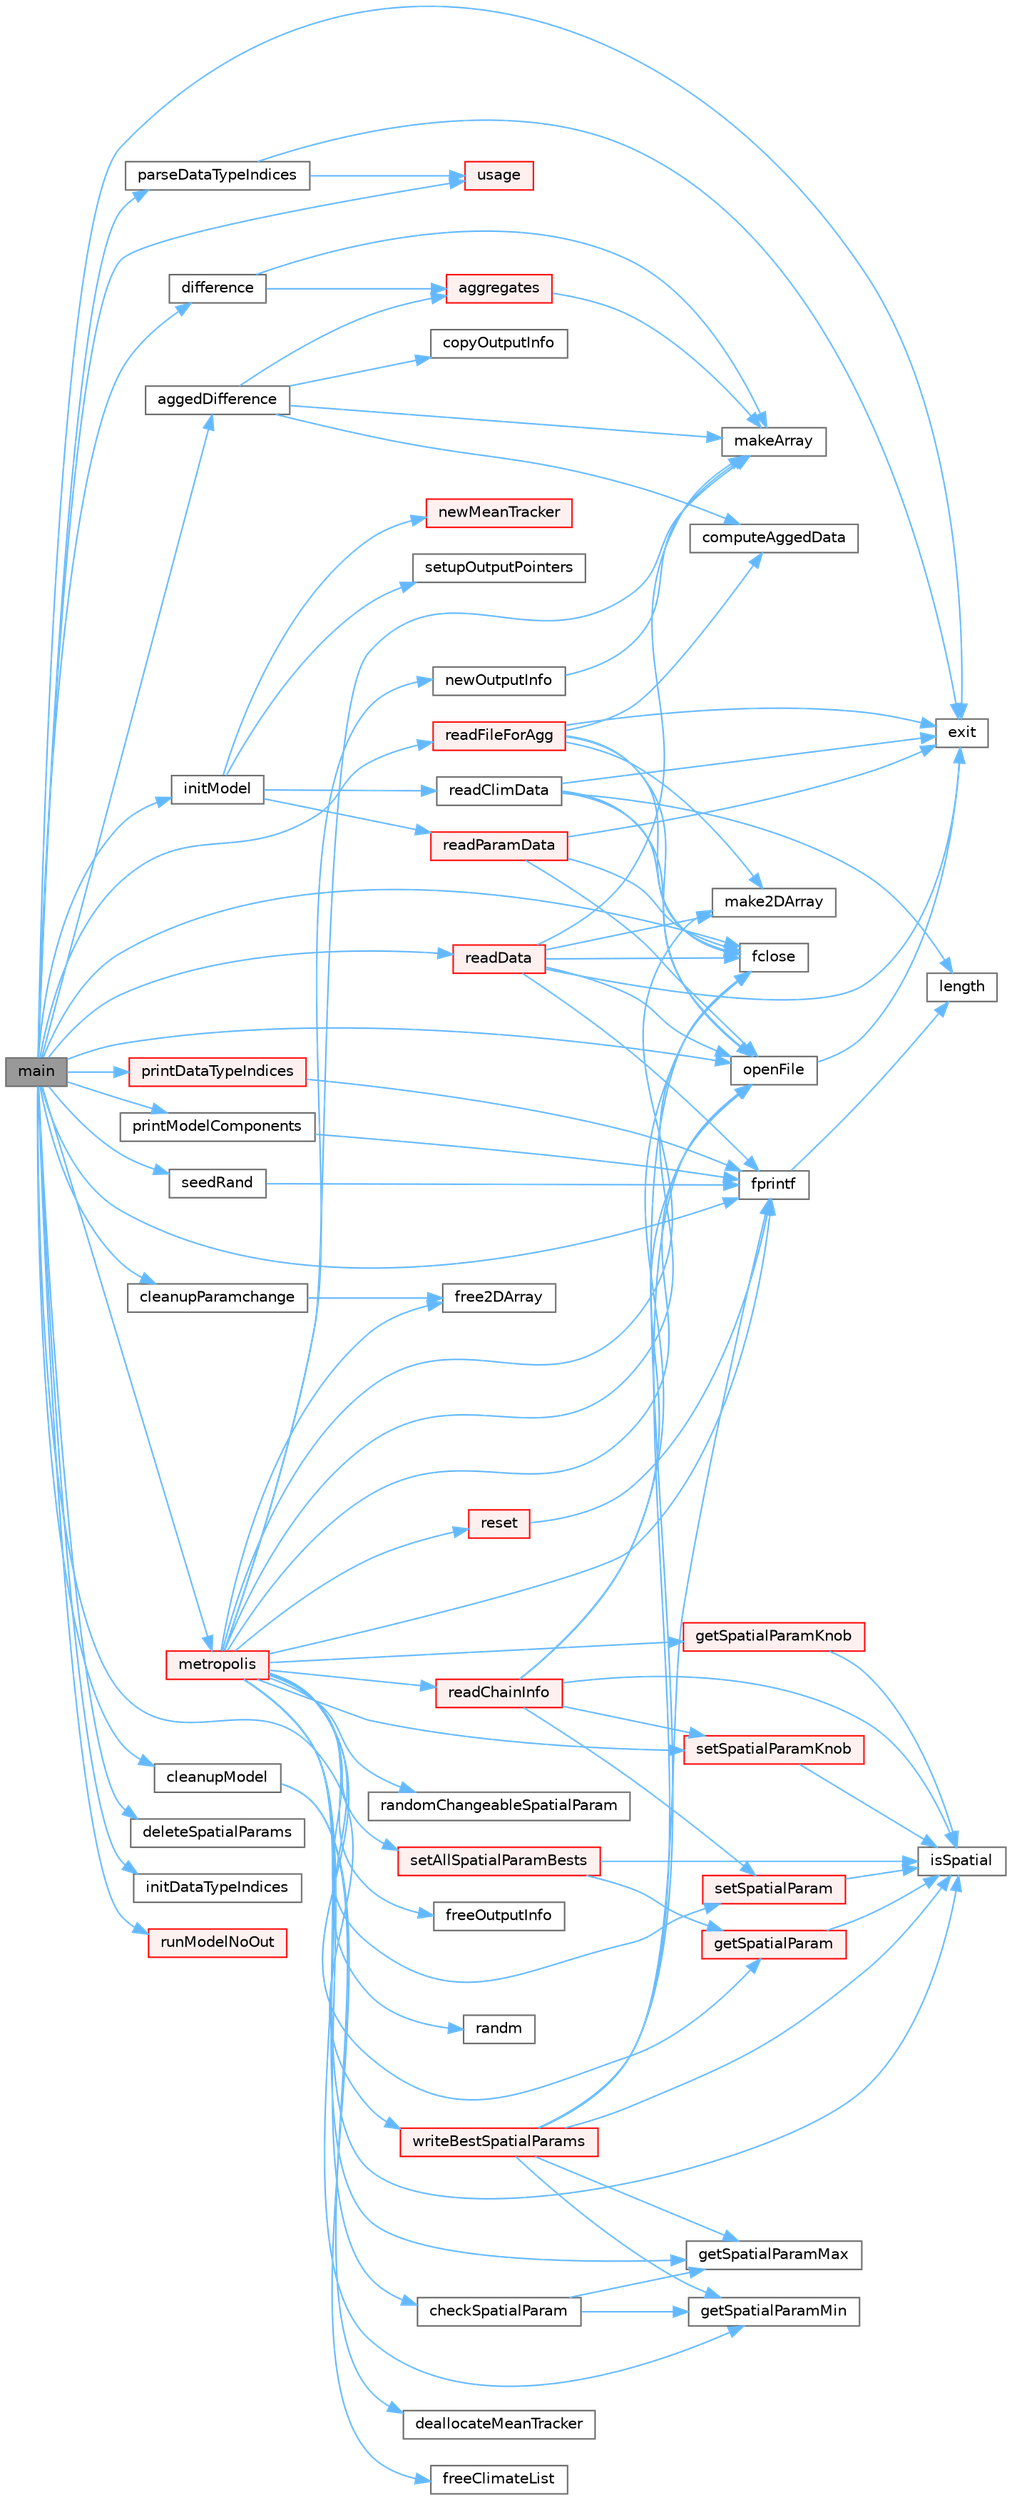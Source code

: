digraph "main"
{
 // LATEX_PDF_SIZE
  bgcolor="transparent";
  edge [fontname=Helvetica,fontsize=10,labelfontname=Helvetica,labelfontsize=10];
  node [fontname=Helvetica,fontsize=10,shape=box,height=0.2,width=0.4];
  rankdir="LR";
  Node1 [id="Node000001",label="main",height=0.2,width=0.4,color="gray40", fillcolor="grey60", style="filled", fontcolor="black",tooltip=" "];
  Node1 -> Node2 [id="edge1_Node000001_Node000002",color="steelblue1",style="solid",tooltip=" "];
  Node2 [id="Node000002",label="aggedDifference",height=0.2,width=0.4,color="grey40", fillcolor="white", style="filled",URL="$d7/d0b/paramchange_8c.html#aaf4a74406a3f1ef2212c05de076571a9",tooltip=" "];
  Node2 -> Node3 [id="edge2_Node000002_Node000003",color="steelblue1",style="solid",tooltip=" "];
  Node3 [id="Node000003",label="aggregates",height=0.2,width=0.4,color="red", fillcolor="#FFF0F0", style="filled",URL="$d7/d0b/paramchange_8c.html#a5149a58f135f318f2fc444287457cbcb",tooltip=" "];
  Node3 -> Node4 [id="edge3_Node000003_Node000004",color="steelblue1",style="solid",tooltip=" "];
  Node4 [id="Node000004",label="makeArray",height=0.2,width=0.4,color="grey40", fillcolor="white", style="filled",URL="$d9/dae/_s_i_p_n_e_topts_in_2util_8c.html#a21c26b5db93cc2c6817b9a953683280f",tooltip=" "];
  Node2 -> Node6 [id="edge4_Node000002_Node000006",color="steelblue1",style="solid",tooltip=" "];
  Node6 [id="Node000006",label="computeAggedData",height=0.2,width=0.4,color="grey40", fillcolor="white", style="filled",URL="$d7/d0b/paramchange_8c.html#ad221c501372d00e63f0b38fe0b3fc294",tooltip=" "];
  Node2 -> Node7 [id="edge5_Node000002_Node000007",color="steelblue1",style="solid",tooltip=" "];
  Node7 [id="Node000007",label="copyOutputInfo",height=0.2,width=0.4,color="grey40", fillcolor="white", style="filled",URL="$d7/d0b/paramchange_8c.html#a8590e6a4e09c79942a5ce0933218c083",tooltip=" "];
  Node2 -> Node4 [id="edge6_Node000002_Node000004",color="steelblue1",style="solid",tooltip=" "];
  Node1 -> Node8 [id="edge7_Node000001_Node000008",color="steelblue1",style="solid",tooltip=" "];
  Node8 [id="Node000008",label="cleanupModel",height=0.2,width=0.4,color="grey40", fillcolor="white", style="filled",URL="$d7/d63/sipnetv_jan2007_8c.html#a08ec54c820e36b47473164178295a1a8",tooltip=" "];
  Node8 -> Node9 [id="edge8_Node000008_Node000009",color="steelblue1",style="solid",tooltip=" "];
  Node9 [id="Node000009",label="deallocateMeanTracker",height=0.2,width=0.4,color="grey40", fillcolor="white", style="filled",URL="$d5/d1f/runmean_8c.html#ac19d52df9855de7455e094c7d9b11e79",tooltip=" "];
  Node8 -> Node10 [id="edge9_Node000008_Node000010",color="steelblue1",style="solid",tooltip=" "];
  Node10 [id="Node000010",label="freeClimateList",height=0.2,width=0.4,color="grey40", fillcolor="white", style="filled",URL="$d7/d63/sipnetv_jan2007_8c.html#ab780d817ab18239d11a00ce186690aac",tooltip=" "];
  Node1 -> Node11 [id="edge10_Node000001_Node000011",color="steelblue1",style="solid",tooltip=" "];
  Node11 [id="Node000011",label="cleanupParamchange",height=0.2,width=0.4,color="grey40", fillcolor="white", style="filled",URL="$d7/d0b/paramchange_8c.html#ac6075d51cb0a0e3ba11a6e6b45c885cd",tooltip=" "];
  Node11 -> Node12 [id="edge11_Node000011_Node000012",color="steelblue1",style="solid",tooltip=" "];
  Node12 [id="Node000012",label="free2DArray",height=0.2,width=0.4,color="grey40", fillcolor="white", style="filled",URL="$d9/dae/_s_i_p_n_e_topts_in_2util_8c.html#a7611ac8af983ccdaaadddb7de7b53c2b",tooltip=" "];
  Node1 -> Node13 [id="edge12_Node000001_Node000013",color="steelblue1",style="solid",tooltip=" "];
  Node13 [id="Node000013",label="deleteSpatialParams",height=0.2,width=0.4,color="grey40", fillcolor="white", style="filled",URL="$d7/dd8/_s_i_p_n_e_topts_in_2spatial_params_8c.html#a404edabdefb1ee943ba2b58f9c0dac37",tooltip=" "];
  Node1 -> Node14 [id="edge13_Node000001_Node000014",color="steelblue1",style="solid",tooltip=" "];
  Node14 [id="Node000014",label="difference",height=0.2,width=0.4,color="grey40", fillcolor="white", style="filled",URL="$d7/d0b/paramchange_8c.html#a56e529386e650868ae87f72ab581a108",tooltip=" "];
  Node14 -> Node3 [id="edge14_Node000014_Node000003",color="steelblue1",style="solid",tooltip=" "];
  Node14 -> Node4 [id="edge15_Node000014_Node000004",color="steelblue1",style="solid",tooltip=" "];
  Node1 -> Node15 [id="edge16_Node000001_Node000015",color="steelblue1",style="solid",tooltip=" "];
  Node15 [id="Node000015",label="exit",height=0.2,width=0.4,color="grey40", fillcolor="white", style="filled",URL="$da/d39/exit_handler_8c.html#a7b17e5913b7dff48eec9ba3976ccfd3c",tooltip=" "];
  Node1 -> Node16 [id="edge17_Node000001_Node000016",color="steelblue1",style="solid",tooltip=" "];
  Node16 [id="Node000016",label="fclose",height=0.2,width=0.4,color="grey40", fillcolor="white", style="filled",URL="$de/d55/preprocess_2climsteps_8m.html#a09890cf585bffdc75d5810e054f62779",tooltip=" "];
  Node1 -> Node17 [id="edge18_Node000001_Node000017",color="steelblue1",style="solid",tooltip=" "];
  Node17 [id="Node000017",label="fprintf",height=0.2,width=0.4,color="grey40", fillcolor="white", style="filled",URL="$db/d38/splitdata_8m.html#a1b55763cc205d6b6f157eefb24e20e4c",tooltip=" "];
  Node17 -> Node18 [id="edge19_Node000017_Node000018",color="steelblue1",style="solid",tooltip=" "];
  Node18 [id="Node000018",label="length",height=0.2,width=0.4,color="grey40", fillcolor="white", style="filled",URL="$d9/dce/daylen_8m.html#a86e0024c249e4a09333409ec56451e1e",tooltip=" "];
  Node1 -> Node19 [id="edge20_Node000001_Node000019",color="steelblue1",style="solid",tooltip=" "];
  Node19 [id="Node000019",label="initDataTypeIndices",height=0.2,width=0.4,color="grey40", fillcolor="white", style="filled",URL="$dc/db2/_s_i_p_n_e_topts_in_2ml-metrorun_8c.html#a02c81e3a12dadf2d7ed0ffed9f3e21f6",tooltip=" "];
  Node1 -> Node20 [id="edge21_Node000001_Node000020",color="steelblue1",style="solid",tooltip=" "];
  Node20 [id="Node000020",label="initModel",height=0.2,width=0.4,color="grey40", fillcolor="white", style="filled",URL="$d7/d63/sipnetv_jan2007_8c.html#aab8396814fda2fdceeb284a7dca28fae",tooltip=" "];
  Node20 -> Node21 [id="edge22_Node000020_Node000021",color="steelblue1",style="solid",tooltip=" "];
  Node21 [id="Node000021",label="newMeanTracker",height=0.2,width=0.4,color="red", fillcolor="#FFF0F0", style="filled",URL="$d5/d1f/runmean_8c.html#a05982cf71148e3b1c4d8a2a14e0c93ab",tooltip=" "];
  Node20 -> Node23 [id="edge23_Node000020_Node000023",color="steelblue1",style="solid",tooltip=" "];
  Node23 [id="Node000023",label="readClimData",height=0.2,width=0.4,color="grey40", fillcolor="white", style="filled",URL="$d7/d63/sipnetv_jan2007_8c.html#a7f73f9d495f52b35feaaaf9a471370ae",tooltip=" "];
  Node23 -> Node15 [id="edge24_Node000023_Node000015",color="steelblue1",style="solid",tooltip=" "];
  Node23 -> Node16 [id="edge25_Node000023_Node000016",color="steelblue1",style="solid",tooltip=" "];
  Node23 -> Node18 [id="edge26_Node000023_Node000018",color="steelblue1",style="solid",tooltip=" "];
  Node23 -> Node24 [id="edge27_Node000023_Node000024",color="steelblue1",style="solid",tooltip=" "];
  Node24 [id="Node000024",label="openFile",height=0.2,width=0.4,color="grey40", fillcolor="white", style="filled",URL="$d9/d0c/bintotxt_8c.html#a043eed78149456a0cf4a77a71a6e340b",tooltip=" "];
  Node24 -> Node15 [id="edge28_Node000024_Node000015",color="steelblue1",style="solid",tooltip=" "];
  Node20 -> Node25 [id="edge29_Node000020_Node000025",color="steelblue1",style="solid",tooltip=" "];
  Node25 [id="Node000025",label="readParamData",height=0.2,width=0.4,color="red", fillcolor="#FFF0F0", style="filled",URL="$d7/d63/sipnetv_jan2007_8c.html#a28969b6887eee8f92820233b3738e879",tooltip=" "];
  Node25 -> Node15 [id="edge30_Node000025_Node000015",color="steelblue1",style="solid",tooltip=" "];
  Node25 -> Node16 [id="edge31_Node000025_Node000016",color="steelblue1",style="solid",tooltip=" "];
  Node25 -> Node24 [id="edge32_Node000025_Node000024",color="steelblue1",style="solid",tooltip=" "];
  Node20 -> Node31 [id="edge33_Node000020_Node000031",color="steelblue1",style="solid",tooltip=" "];
  Node31 [id="Node000031",label="setupOutputPointers",height=0.2,width=0.4,color="grey40", fillcolor="white", style="filled",URL="$d7/d63/sipnetv_jan2007_8c.html#a71bf09e1fcb91e2c9943759635f763f0",tooltip=" "];
  Node1 -> Node32 [id="edge34_Node000001_Node000032",color="steelblue1",style="solid",tooltip=" "];
  Node32 [id="Node000032",label="metropolis",height=0.2,width=0.4,color="red", fillcolor="#FFF0F0", style="filled",URL="$d8/dd3/ml-metro5_8c.html#a3ba3195b055454f19d59a8751dde2058",tooltip=" "];
  Node32 -> Node33 [id="edge35_Node000032_Node000033",color="steelblue1",style="solid",tooltip=" "];
  Node33 [id="Node000033",label="checkSpatialParam",height=0.2,width=0.4,color="grey40", fillcolor="white", style="filled",URL="$d7/dd8/_s_i_p_n_e_topts_in_2spatial_params_8c.html#af80c34506d70fea40b26a5f33acec36b",tooltip=" "];
  Node33 -> Node34 [id="edge36_Node000033_Node000034",color="steelblue1",style="solid",tooltip=" "];
  Node34 [id="Node000034",label="getSpatialParamMax",height=0.2,width=0.4,color="grey40", fillcolor="white", style="filled",URL="$d7/dd8/_s_i_p_n_e_topts_in_2spatial_params_8c.html#a696f50b02206ae689549f1192f617cee",tooltip=" "];
  Node33 -> Node35 [id="edge37_Node000033_Node000035",color="steelblue1",style="solid",tooltip=" "];
  Node35 [id="Node000035",label="getSpatialParamMin",height=0.2,width=0.4,color="grey40", fillcolor="white", style="filled",URL="$d7/dd8/_s_i_p_n_e_topts_in_2spatial_params_8c.html#af17b7d53571217e6a8ef835e21843c40",tooltip=" "];
  Node32 -> Node16 [id="edge38_Node000032_Node000016",color="steelblue1",style="solid",tooltip=" "];
  Node32 -> Node17 [id="edge39_Node000032_Node000017",color="steelblue1",style="solid",tooltip=" "];
  Node32 -> Node12 [id="edge40_Node000032_Node000012",color="steelblue1",style="solid",tooltip=" "];
  Node32 -> Node36 [id="edge41_Node000032_Node000036",color="steelblue1",style="solid",tooltip=" "];
  Node36 [id="Node000036",label="freeOutputInfo",height=0.2,width=0.4,color="grey40", fillcolor="white", style="filled",URL="$d7/d0b/paramchange_8c.html#abdf74e5a817db25f73396354747b4f89",tooltip=" "];
  Node32 -> Node37 [id="edge42_Node000032_Node000037",color="steelblue1",style="solid",tooltip=" "];
  Node37 [id="Node000037",label="getSpatialParam",height=0.2,width=0.4,color="red", fillcolor="#FFF0F0", style="filled",URL="$d7/dd8/_s_i_p_n_e_topts_in_2spatial_params_8c.html#ac941eee725b3734909015835a7cad499",tooltip=" "];
  Node37 -> Node39 [id="edge43_Node000037_Node000039",color="steelblue1",style="solid",tooltip=" "];
  Node39 [id="Node000039",label="isSpatial",height=0.2,width=0.4,color="grey40", fillcolor="white", style="filled",URL="$d7/dd8/_s_i_p_n_e_topts_in_2spatial_params_8c.html#ae99fa2266ffe4ed506690f3cf382e26e",tooltip=" "];
  Node32 -> Node40 [id="edge44_Node000032_Node000040",color="steelblue1",style="solid",tooltip=" "];
  Node40 [id="Node000040",label="getSpatialParamKnob",height=0.2,width=0.4,color="red", fillcolor="#FFF0F0", style="filled",URL="$d7/dd8/_s_i_p_n_e_topts_in_2spatial_params_8c.html#ad7590f3126ce3f3e99c877e70f2ddbba",tooltip=" "];
  Node40 -> Node39 [id="edge45_Node000040_Node000039",color="steelblue1",style="solid",tooltip=" "];
  Node32 -> Node34 [id="edge46_Node000032_Node000034",color="steelblue1",style="solid",tooltip=" "];
  Node32 -> Node35 [id="edge47_Node000032_Node000035",color="steelblue1",style="solid",tooltip=" "];
  Node32 -> Node39 [id="edge48_Node000032_Node000039",color="steelblue1",style="solid",tooltip=" "];
  Node32 -> Node41 [id="edge49_Node000032_Node000041",color="steelblue1",style="solid",tooltip=" "];
  Node41 [id="Node000041",label="make2DArray",height=0.2,width=0.4,color="grey40", fillcolor="white", style="filled",URL="$d9/dae/_s_i_p_n_e_topts_in_2util_8c.html#acfd51a4f4e38b658d40ac54b748a9b49",tooltip=" "];
  Node32 -> Node4 [id="edge50_Node000032_Node000004",color="steelblue1",style="solid",tooltip=" "];
  Node32 -> Node42 [id="edge51_Node000032_Node000042",color="steelblue1",style="solid",tooltip=" "];
  Node42 [id="Node000042",label="newOutputInfo",height=0.2,width=0.4,color="grey40", fillcolor="white", style="filled",URL="$d7/d0b/paramchange_8c.html#a1eb2a726a4f99ab2e8233b80b93e41ea",tooltip=" "];
  Node42 -> Node4 [id="edge52_Node000042_Node000004",color="steelblue1",style="solid",tooltip=" "];
  Node32 -> Node24 [id="edge53_Node000032_Node000024",color="steelblue1",style="solid",tooltip=" "];
  Node32 -> Node43 [id="edge54_Node000032_Node000043",color="steelblue1",style="solid",tooltip=" "];
  Node43 [id="Node000043",label="randm",height=0.2,width=0.4,color="grey40", fillcolor="white", style="filled",URL="$d9/dae/_s_i_p_n_e_topts_in_2util_8c.html#aa45171d6958b18c8696fa7747d4c39ac",tooltip=" "];
  Node32 -> Node44 [id="edge55_Node000032_Node000044",color="steelblue1",style="solid",tooltip=" "];
  Node44 [id="Node000044",label="randomChangeableSpatialParam",height=0.2,width=0.4,color="grey40", fillcolor="white", style="filled",URL="$d7/dd8/_s_i_p_n_e_topts_in_2spatial_params_8c.html#a2c2b6f75fa605cf58c8139676ff68a5d",tooltip=" "];
  Node32 -> Node45 [id="edge56_Node000032_Node000045",color="steelblue1",style="solid",tooltip=" "];
  Node45 [id="Node000045",label="readChainInfo",height=0.2,width=0.4,color="red", fillcolor="#FFF0F0", style="filled",URL="$d8/dd3/ml-metro5_8c.html#a3bd4b05d87c01408bcf0c8814606d7c7",tooltip=" "];
  Node45 -> Node16 [id="edge57_Node000045_Node000016",color="steelblue1",style="solid",tooltip=" "];
  Node45 -> Node39 [id="edge58_Node000045_Node000039",color="steelblue1",style="solid",tooltip=" "];
  Node45 -> Node24 [id="edge59_Node000045_Node000024",color="steelblue1",style="solid",tooltip=" "];
  Node45 -> Node46 [id="edge60_Node000045_Node000046",color="steelblue1",style="solid",tooltip=" "];
  Node46 [id="Node000046",label="setSpatialParam",height=0.2,width=0.4,color="red", fillcolor="#FFF0F0", style="filled",URL="$d7/dd8/_s_i_p_n_e_topts_in_2spatial_params_8c.html#a16ba110c016f1bf915e2cb39aa044b96",tooltip=" "];
  Node46 -> Node39 [id="edge61_Node000046_Node000039",color="steelblue1",style="solid",tooltip=" "];
  Node45 -> Node50 [id="edge62_Node000045_Node000050",color="steelblue1",style="solid",tooltip=" "];
  Node50 [id="Node000050",label="setSpatialParamKnob",height=0.2,width=0.4,color="red", fillcolor="#FFF0F0", style="filled",URL="$d7/dd8/_s_i_p_n_e_topts_in_2spatial_params_8c.html#abc6f7aacc461f4e42800a04d616ebe57",tooltip=" "];
  Node50 -> Node39 [id="edge63_Node000050_Node000039",color="steelblue1",style="solid",tooltip=" "];
  Node32 -> Node51 [id="edge64_Node000032_Node000051",color="steelblue1",style="solid",tooltip=" "];
  Node51 [id="Node000051",label="reset",height=0.2,width=0.4,color="red", fillcolor="#FFF0F0", style="filled",URL="$d8/dd3/ml-metro5_8c.html#aff2ecc73aa67a095ad6ed53ba95389d2",tooltip=" "];
  Node51 -> Node17 [id="edge65_Node000051_Node000017",color="steelblue1",style="solid",tooltip=" "];
  Node32 -> Node58 [id="edge66_Node000032_Node000058",color="steelblue1",style="solid",tooltip=" "];
  Node58 [id="Node000058",label="setAllSpatialParamBests",height=0.2,width=0.4,color="red", fillcolor="#FFF0F0", style="filled",URL="$d7/dd8/_s_i_p_n_e_topts_in_2spatial_params_8c.html#aabec0ef262c5d4cd557d6713cbe3c0f7",tooltip=" "];
  Node58 -> Node37 [id="edge67_Node000058_Node000037",color="steelblue1",style="solid",tooltip=" "];
  Node58 -> Node39 [id="edge68_Node000058_Node000039",color="steelblue1",style="solid",tooltip=" "];
  Node32 -> Node46 [id="edge69_Node000032_Node000046",color="steelblue1",style="solid",tooltip=" "];
  Node32 -> Node50 [id="edge70_Node000032_Node000050",color="steelblue1",style="solid",tooltip=" "];
  Node1 -> Node24 [id="edge71_Node000001_Node000024",color="steelblue1",style="solid",tooltip=" "];
  Node1 -> Node63 [id="edge72_Node000001_Node000063",color="steelblue1",style="solid",tooltip=" "];
  Node63 [id="Node000063",label="parseDataTypeIndices",height=0.2,width=0.4,color="grey40", fillcolor="white", style="filled",URL="$dc/db2/_s_i_p_n_e_topts_in_2ml-metrorun_8c.html#a97dd8387bd19fdade6d298eeb4b6b6d1",tooltip=" "];
  Node63 -> Node15 [id="edge73_Node000063_Node000015",color="steelblue1",style="solid",tooltip=" "];
  Node63 -> Node64 [id="edge74_Node000063_Node000064",color="steelblue1",style="solid",tooltip=" "];
  Node64 [id="Node000064",label="usage",height=0.2,width=0.4,color="red", fillcolor="#FFF0F0", style="filled",URL="$dc/db2/_s_i_p_n_e_topts_in_2ml-metrorun_8c.html#af3fc073cbe5282a8dcb2a1380512b3e8",tooltip=" "];
  Node1 -> Node66 [id="edge75_Node000001_Node000066",color="steelblue1",style="solid",tooltip=" "];
  Node66 [id="Node000066",label="printDataTypeIndices",height=0.2,width=0.4,color="red", fillcolor="#FFF0F0", style="filled",URL="$dc/db2/_s_i_p_n_e_topts_in_2ml-metrorun_8c.html#a0d54c132fc816eca80b34dfd12ef60c5",tooltip=" "];
  Node66 -> Node17 [id="edge76_Node000066_Node000017",color="steelblue1",style="solid",tooltip=" "];
  Node1 -> Node67 [id="edge77_Node000001_Node000067",color="steelblue1",style="solid",tooltip=" "];
  Node67 [id="Node000067",label="printModelComponents",height=0.2,width=0.4,color="grey40", fillcolor="white", style="filled",URL="$d7/d63/sipnetv_jan2007_8c.html#aed3527886ac1ed87fff8c530d8851819",tooltip=" "];
  Node67 -> Node17 [id="edge78_Node000067_Node000017",color="steelblue1",style="solid",tooltip=" "];
  Node1 -> Node68 [id="edge79_Node000001_Node000068",color="steelblue1",style="solid",tooltip=" "];
  Node68 [id="Node000068",label="readData",height=0.2,width=0.4,color="red", fillcolor="#FFF0F0", style="filled",URL="$d7/d0b/paramchange_8c.html#ab2e314f4a756e7a3631c88cf2c347da6",tooltip=" "];
  Node68 -> Node15 [id="edge80_Node000068_Node000015",color="steelblue1",style="solid",tooltip=" "];
  Node68 -> Node16 [id="edge81_Node000068_Node000016",color="steelblue1",style="solid",tooltip=" "];
  Node68 -> Node17 [id="edge82_Node000068_Node000017",color="steelblue1",style="solid",tooltip=" "];
  Node68 -> Node41 [id="edge83_Node000068_Node000041",color="steelblue1",style="solid",tooltip=" "];
  Node68 -> Node4 [id="edge84_Node000068_Node000004",color="steelblue1",style="solid",tooltip=" "];
  Node68 -> Node24 [id="edge85_Node000068_Node000024",color="steelblue1",style="solid",tooltip=" "];
  Node1 -> Node74 [id="edge86_Node000001_Node000074",color="steelblue1",style="solid",tooltip=" "];
  Node74 [id="Node000074",label="readFileForAgg",height=0.2,width=0.4,color="red", fillcolor="#FFF0F0", style="filled",URL="$d7/d0b/paramchange_8c.html#a849cd102825770b7b6f339c4ccaf5af7",tooltip=" "];
  Node74 -> Node6 [id="edge87_Node000074_Node000006",color="steelblue1",style="solid",tooltip=" "];
  Node74 -> Node15 [id="edge88_Node000074_Node000015",color="steelblue1",style="solid",tooltip=" "];
  Node74 -> Node16 [id="edge89_Node000074_Node000016",color="steelblue1",style="solid",tooltip=" "];
  Node74 -> Node41 [id="edge90_Node000074_Node000041",color="steelblue1",style="solid",tooltip=" "];
  Node74 -> Node24 [id="edge91_Node000074_Node000024",color="steelblue1",style="solid",tooltip=" "];
  Node1 -> Node75 [id="edge92_Node000001_Node000075",color="steelblue1",style="solid",tooltip=" "];
  Node75 [id="Node000075",label="runModelNoOut",height=0.2,width=0.4,color="red", fillcolor="#FFF0F0", style="filled",URL="$d7/d63/sipnetv_jan2007_8c.html#a2ac1d1cf6a1203f72d581617a9618026",tooltip=" "];
  Node1 -> Node106 [id="edge93_Node000001_Node000106",color="steelblue1",style="solid",tooltip=" "];
  Node106 [id="Node000106",label="seedRand",height=0.2,width=0.4,color="grey40", fillcolor="white", style="filled",URL="$d9/dae/_s_i_p_n_e_topts_in_2util_8c.html#ad2222db949c03ef23f3e1a192af45aef",tooltip=" "];
  Node106 -> Node17 [id="edge94_Node000106_Node000017",color="steelblue1",style="solid",tooltip=" "];
  Node1 -> Node64 [id="edge95_Node000001_Node000064",color="steelblue1",style="solid",tooltip=" "];
  Node1 -> Node107 [id="edge96_Node000001_Node000107",color="steelblue1",style="solid",tooltip=" "];
  Node107 [id="Node000107",label="writeBestSpatialParams",height=0.2,width=0.4,color="red", fillcolor="#FFF0F0", style="filled",URL="$d7/dd8/_s_i_p_n_e_topts_in_2spatial_params_8c.html#ae918b13eb56eefd70054c089216b2106",tooltip=" "];
  Node107 -> Node16 [id="edge97_Node000107_Node000016",color="steelblue1",style="solid",tooltip=" "];
  Node107 -> Node17 [id="edge98_Node000107_Node000017",color="steelblue1",style="solid",tooltip=" "];
  Node107 -> Node34 [id="edge99_Node000107_Node000034",color="steelblue1",style="solid",tooltip=" "];
  Node107 -> Node35 [id="edge100_Node000107_Node000035",color="steelblue1",style="solid",tooltip=" "];
  Node107 -> Node39 [id="edge101_Node000107_Node000039",color="steelblue1",style="solid",tooltip=" "];
  Node107 -> Node24 [id="edge102_Node000107_Node000024",color="steelblue1",style="solid",tooltip=" "];
}
